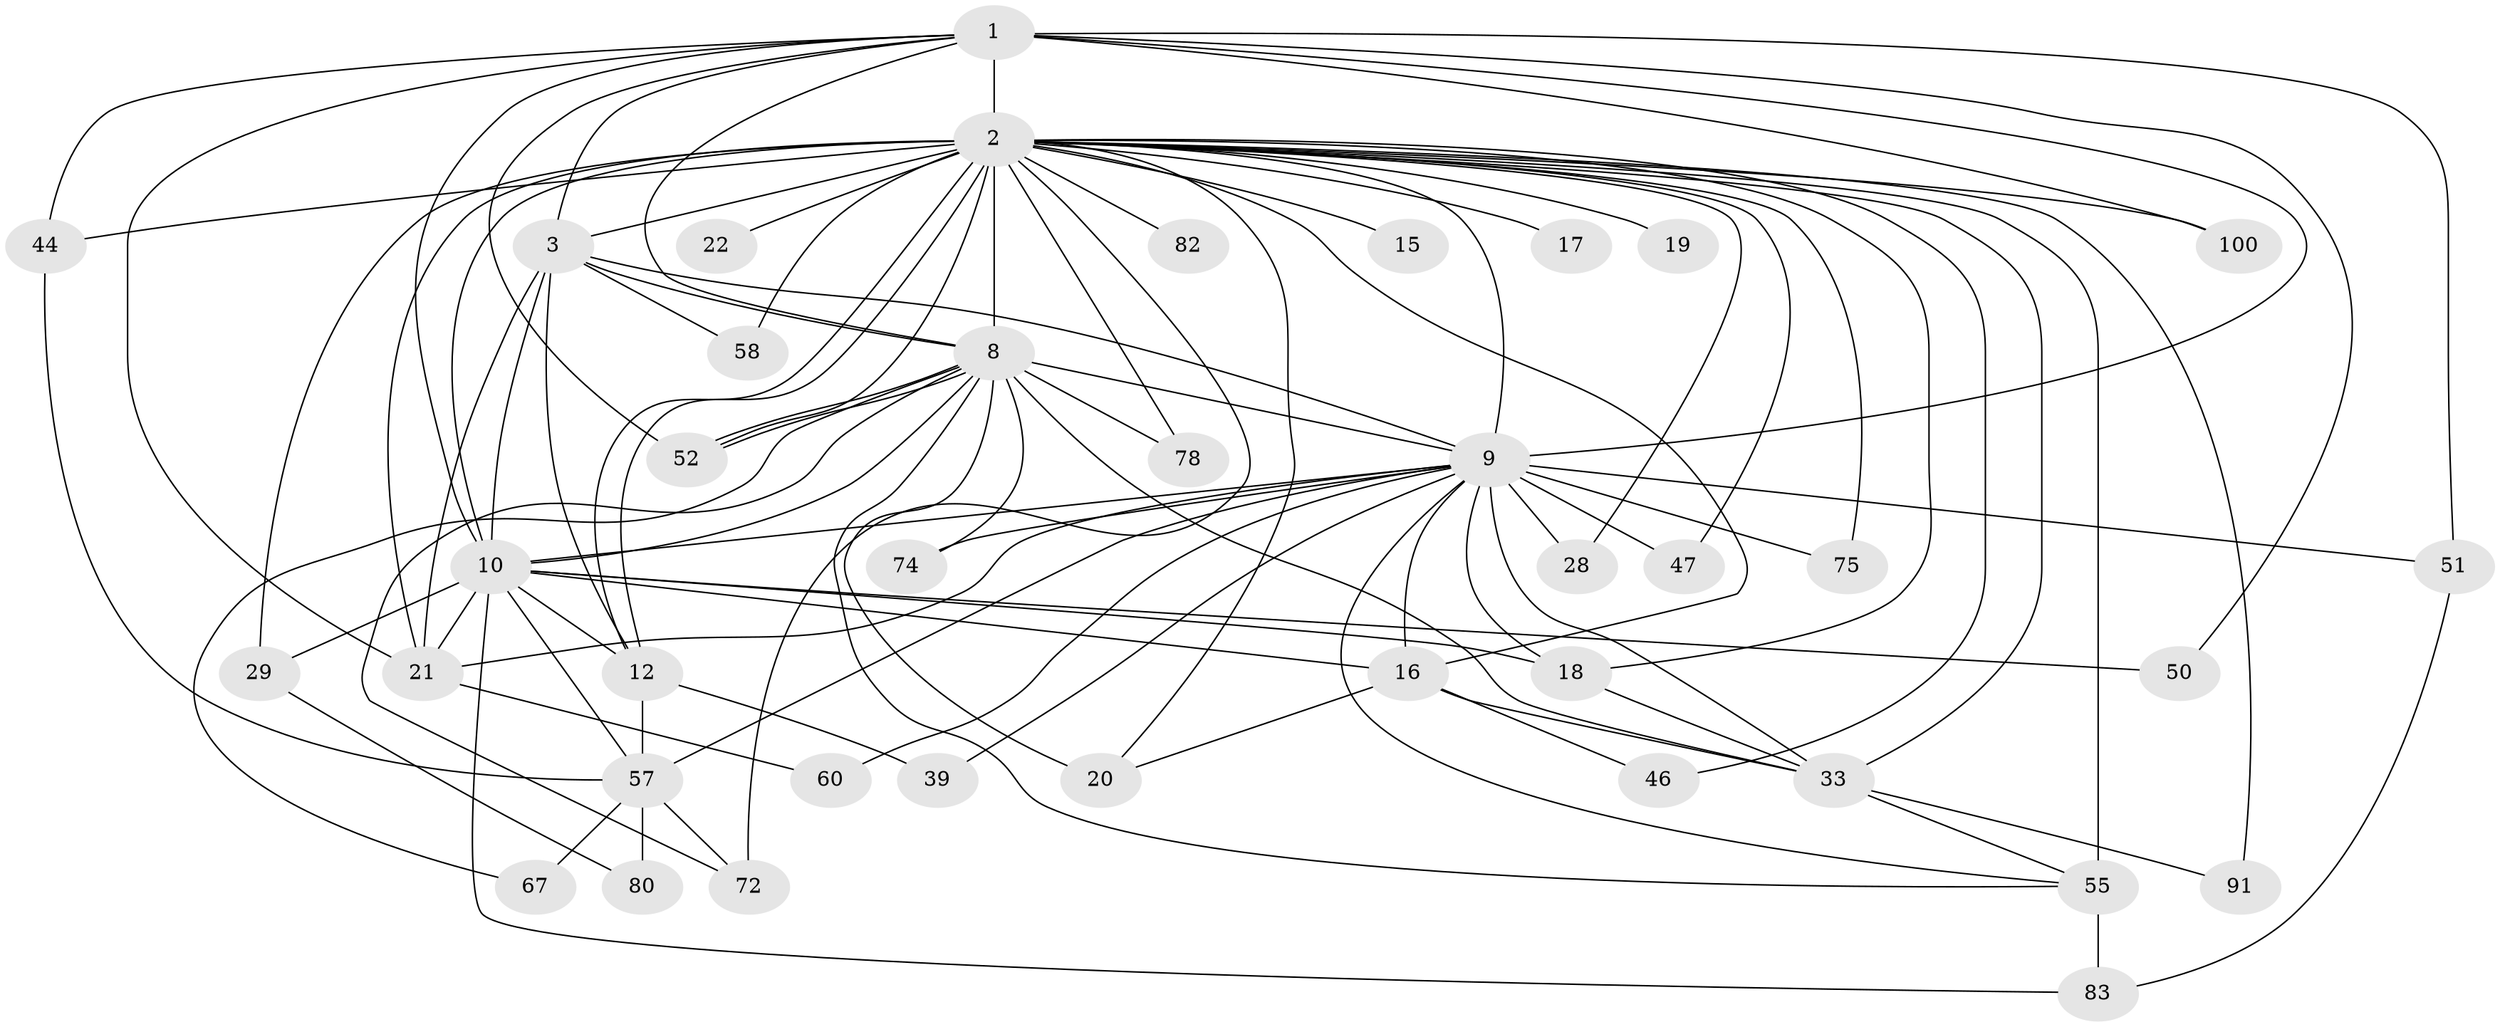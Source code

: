 // original degree distribution, {19: 0.023076923076923078, 24: 0.007692307692307693, 18: 0.007692307692307693, 27: 0.007692307692307693, 17: 0.015384615384615385, 40: 0.007692307692307693, 23: 0.007692307692307693, 3: 0.16153846153846155, 7: 0.03076923076923077, 14: 0.007692307692307693, 2: 0.5846153846153846, 5: 0.046153846153846156, 8: 0.015384615384615385, 4: 0.06153846153846154, 6: 0.015384615384615385}
// Generated by graph-tools (version 1.1) at 2025/17/03/04/25 18:17:22]
// undirected, 39 vertices, 95 edges
graph export_dot {
graph [start="1"]
  node [color=gray90,style=filled];
  1 [super="+26+14+95"];
  2 [super="+4+5+105+124+7+77+66"];
  3 [super="+118+109+43+11+32"];
  8 [super="+24"];
  9 [super="+13+37"];
  10 [super="+88+25+35+23+54+68+94"];
  12;
  15;
  16 [super="+84"];
  17;
  18 [super="+102+90"];
  19;
  20 [super="+63+56+106"];
  21 [super="+41"];
  22;
  28 [super="+108"];
  29 [super="+70+73"];
  33 [super="+40"];
  39;
  44 [super="+97+85"];
  46;
  47;
  50;
  51;
  52 [super="+120"];
  55 [super="+61+76+59+99"];
  57 [super="+71"];
  58;
  60;
  67;
  72 [super="+123+113"];
  74;
  75;
  78;
  80;
  82;
  83;
  91;
  100;
  1 -- 2 [weight=8];
  1 -- 3;
  1 -- 8 [weight=3];
  1 -- 9 [weight=3];
  1 -- 10;
  1 -- 44;
  1 -- 50;
  1 -- 51;
  1 -- 100;
  1 -- 21;
  1 -- 52;
  2 -- 3 [weight=15];
  2 -- 8 [weight=7];
  2 -- 9 [weight=11];
  2 -- 10 [weight=10];
  2 -- 12 [weight=2];
  2 -- 12;
  2 -- 17 [weight=2];
  2 -- 19 [weight=2];
  2 -- 21 [weight=2];
  2 -- 58 [weight=2];
  2 -- 44 [weight=2];
  2 -- 55 [weight=5];
  2 -- 72 [weight=2];
  2 -- 78;
  2 -- 15 [weight=2];
  2 -- 33 [weight=2];
  2 -- 100;
  2 -- 47;
  2 -- 75;
  2 -- 16 [weight=3];
  2 -- 18;
  2 -- 20 [weight=3];
  2 -- 22 [weight=2];
  2 -- 52;
  2 -- 29 [weight=3];
  2 -- 82;
  2 -- 91;
  2 -- 28 [weight=2];
  2 -- 46;
  3 -- 8;
  3 -- 9 [weight=2];
  3 -- 10 [weight=3];
  3 -- 12;
  3 -- 21 [weight=2];
  3 -- 58;
  8 -- 9 [weight=2];
  8 -- 10 [weight=2];
  8 -- 52;
  8 -- 52;
  8 -- 67;
  8 -- 74;
  8 -- 78;
  8 -- 55;
  8 -- 20;
  8 -- 72;
  8 -- 33;
  9 -- 10;
  9 -- 28;
  9 -- 33;
  9 -- 51;
  9 -- 57;
  9 -- 39;
  9 -- 74;
  9 -- 75;
  9 -- 47;
  9 -- 16;
  9 -- 18 [weight=2];
  9 -- 60;
  9 -- 55;
  9 -- 21;
  10 -- 57;
  10 -- 16;
  10 -- 29 [weight=2];
  10 -- 12;
  10 -- 50;
  10 -- 83;
  10 -- 18;
  10 -- 21;
  12 -- 39;
  12 -- 57;
  16 -- 46;
  16 -- 20;
  16 -- 33;
  18 -- 33;
  21 -- 60;
  29 -- 80;
  33 -- 55;
  33 -- 91;
  44 -- 57;
  51 -- 83;
  55 -- 83;
  57 -- 67;
  57 -- 72;
  57 -- 80;
}
